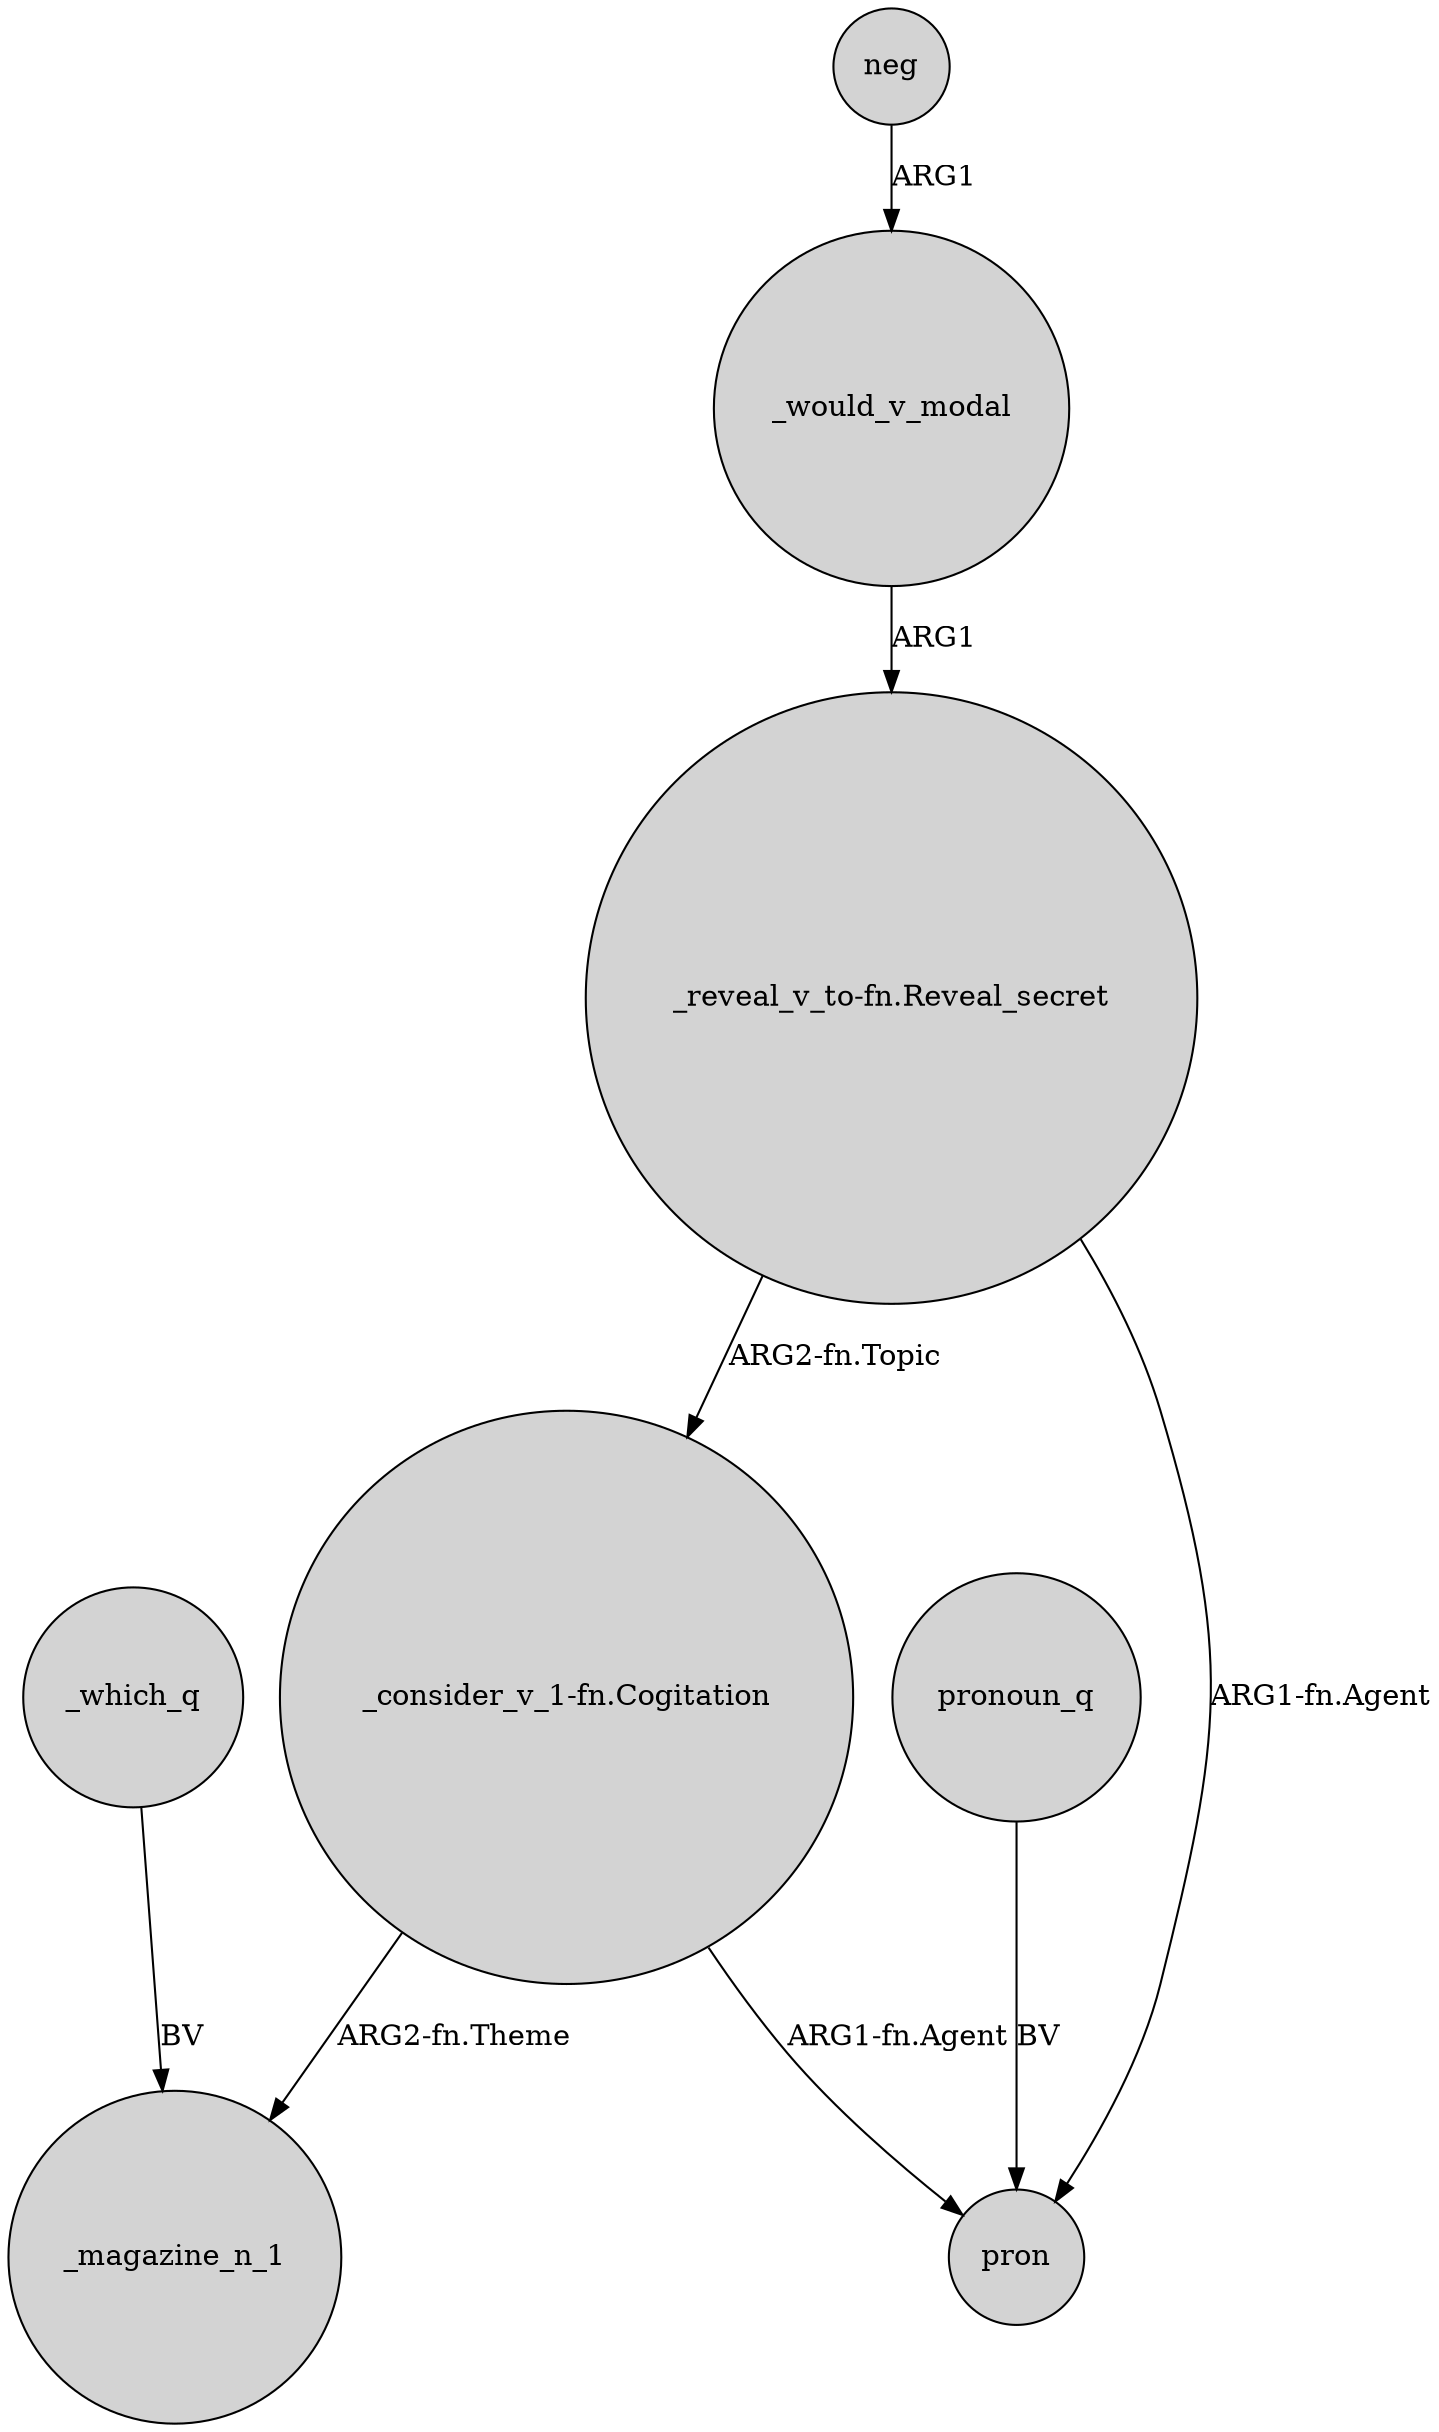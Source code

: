 digraph {
	node [shape=circle style=filled]
	neg -> _would_v_modal [label=ARG1]
	"_consider_v_1-fn.Cogitation" -> _magazine_n_1 [label="ARG2-fn.Theme"]
	"_consider_v_1-fn.Cogitation" -> pron [label="ARG1-fn.Agent"]
	"_reveal_v_to-fn.Reveal_secret" -> pron [label="ARG1-fn.Agent"]
	"_reveal_v_to-fn.Reveal_secret" -> "_consider_v_1-fn.Cogitation" [label="ARG2-fn.Topic"]
	_would_v_modal -> "_reveal_v_to-fn.Reveal_secret" [label=ARG1]
	_which_q -> _magazine_n_1 [label=BV]
	pronoun_q -> pron [label=BV]
}
